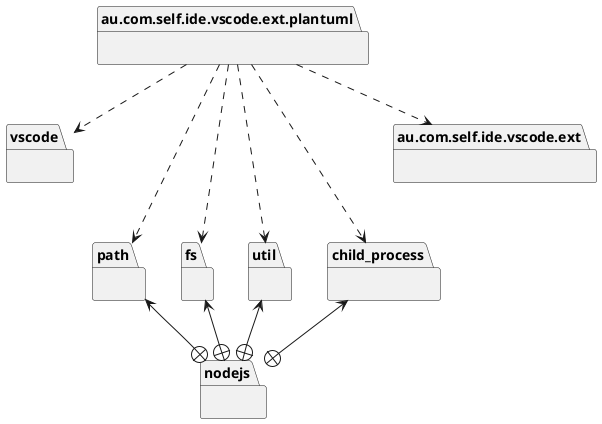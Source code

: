 @startuml

package vscode {
}

package nodejs {
}

package path {
}

package fs {
}

package util {
}

package child_process {
}

fs <--+ nodejs 
path <--+ nodejs
util <--+ nodejs 
child_process <--+ nodejs 

package "au.com.self.ide.vscode.ext" as extbase {
}

package "au.com.self.ide.vscode.ext.plantuml" as puml {
}

puml ...> fs
puml ...> path
puml ...> util
puml ...> child_process
puml ..> extbase
puml ..> vscode

@enduml